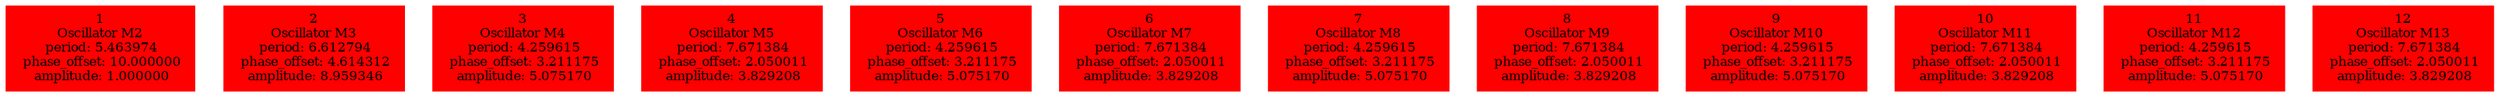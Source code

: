  digraph g{ forcelabels=true;
1 [label=<1<BR />Oscillator M2<BR /> period: 5.463974<BR /> phase_offset: 10.000000<BR /> amplitude: 1.000000>, shape=box,color=red,style=filled,fontsize=8];2 [label=<2<BR />Oscillator M3<BR /> period: 6.612794<BR /> phase_offset: 4.614312<BR /> amplitude: 8.959346>, shape=box,color=red,style=filled,fontsize=8];3 [label=<3<BR />Oscillator M4<BR /> period: 4.259615<BR /> phase_offset: 3.211175<BR /> amplitude: 5.075170>, shape=box,color=red,style=filled,fontsize=8];4 [label=<4<BR />Oscillator M5<BR /> period: 7.671384<BR /> phase_offset: 2.050011<BR /> amplitude: 3.829208>, shape=box,color=red,style=filled,fontsize=8];5 [label=<5<BR />Oscillator M6<BR /> period: 4.259615<BR /> phase_offset: 3.211175<BR /> amplitude: 5.075170>, shape=box,color=red,style=filled,fontsize=8];6 [label=<6<BR />Oscillator M7<BR /> period: 7.671384<BR /> phase_offset: 2.050011<BR /> amplitude: 3.829208>, shape=box,color=red,style=filled,fontsize=8];7 [label=<7<BR />Oscillator M8<BR /> period: 4.259615<BR /> phase_offset: 3.211175<BR /> amplitude: 5.075170>, shape=box,color=red,style=filled,fontsize=8];8 [label=<8<BR />Oscillator M9<BR /> period: 7.671384<BR /> phase_offset: 2.050011<BR /> amplitude: 3.829208>, shape=box,color=red,style=filled,fontsize=8];9 [label=<9<BR />Oscillator M10<BR /> period: 4.259615<BR /> phase_offset: 3.211175<BR /> amplitude: 5.075170>, shape=box,color=red,style=filled,fontsize=8];10 [label=<10<BR />Oscillator M11<BR /> period: 7.671384<BR /> phase_offset: 2.050011<BR /> amplitude: 3.829208>, shape=box,color=red,style=filled,fontsize=8];11 [label=<11<BR />Oscillator M12<BR /> period: 4.259615<BR /> phase_offset: 3.211175<BR /> amplitude: 5.075170>, shape=box,color=red,style=filled,fontsize=8];12 [label=<12<BR />Oscillator M13<BR /> period: 7.671384<BR /> phase_offset: 2.050011<BR /> amplitude: 3.829208>, shape=box,color=red,style=filled,fontsize=8]; }
